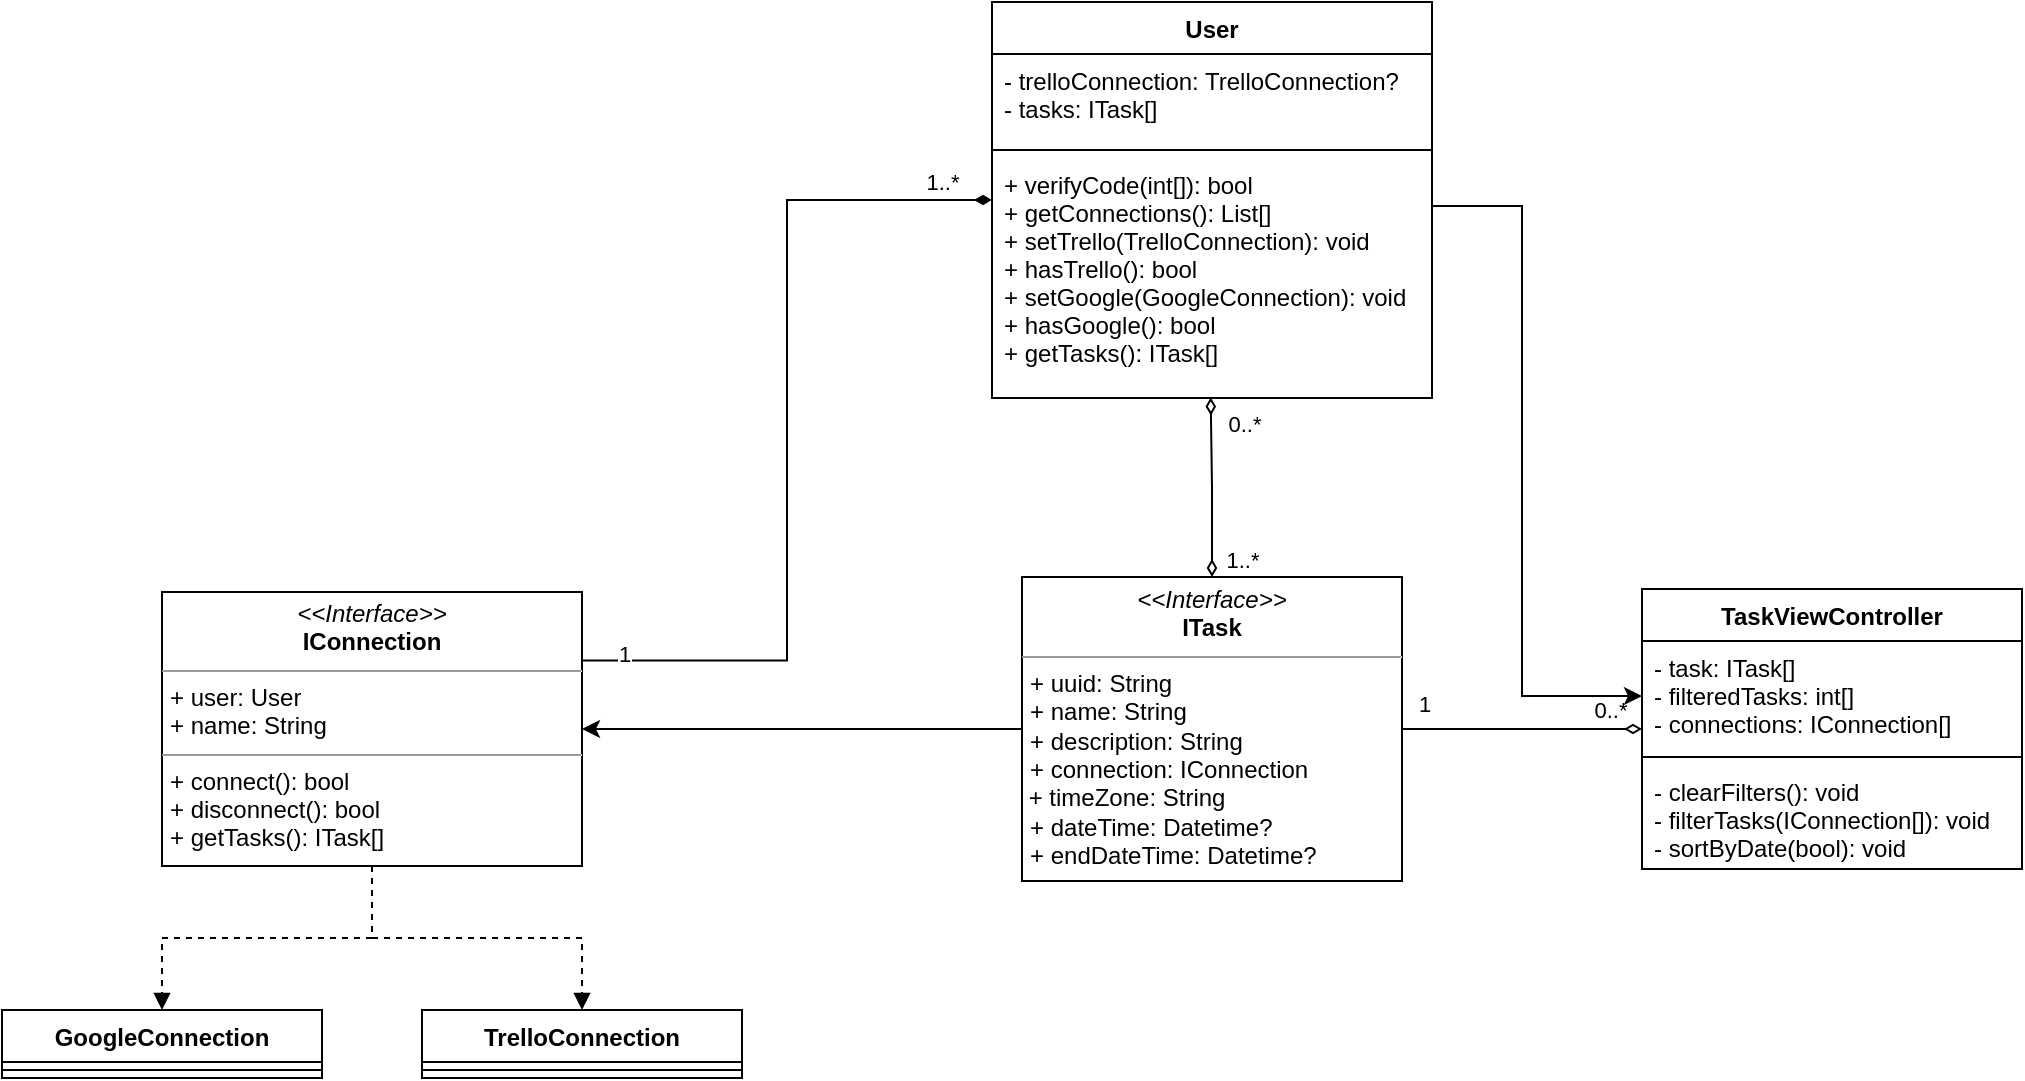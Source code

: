<mxfile version="15.8.4" type="device" pages="8"><diagram name="objects" id="c4acf3e9-155e-7222-9cf6-157b1a14988f"><mxGraphModel dx="600" dy="481" grid="1" gridSize="10" guides="1" tooltips="1" connect="1" arrows="1" fold="1" page="1" pageScale="1" pageWidth="1100" pageHeight="850" background="none" math="0" shadow="0"><root><mxCell id="0"/><mxCell id="1" parent="0"/><mxCell id="479FMBqaORpaTtingYBn-34" style="edgeStyle=orthogonalEdgeStyle;rounded=0;orthogonalLoop=1;jettySize=auto;html=1;entryX=0.497;entryY=0.998;entryDx=0;entryDy=0;entryPerimeter=0;endArrow=diamondThin;endFill=0;startArrow=diamondThin;startFill=0;labelBackgroundColor=none;" parent="1" source="qAG87HGqs31yL2ftmN4N-1" target="qAG87HGqs31yL2ftmN4N-6" edge="1"><mxGeometry relative="1" as="geometry"/></mxCell><mxCell id="479FMBqaORpaTtingYBn-35" value="1..*" style="edgeLabel;html=1;align=center;verticalAlign=middle;resizable=0;points=[];labelBackgroundColor=none;" parent="479FMBqaORpaTtingYBn-34" vertex="1" connectable="0"><mxGeometry x="-0.153" y="-3" relative="1" as="geometry"><mxPoint x="12" y="30" as="offset"/></mxGeometry></mxCell><mxCell id="479FMBqaORpaTtingYBn-36" value="0..*" style="edgeLabel;html=1;align=center;verticalAlign=middle;resizable=0;points=[];labelBackgroundColor=none;" parent="479FMBqaORpaTtingYBn-34" vertex="1" connectable="0"><mxGeometry x="0.704" relative="1" as="geometry"><mxPoint x="16" as="offset"/></mxGeometry></mxCell><mxCell id="wJxzQ62k1vTJV0vwS_uj-3" style="edgeStyle=orthogonalEdgeStyle;rounded=0;orthogonalLoop=1;jettySize=auto;html=1;entryX=1;entryY=0.5;entryDx=0;entryDy=0;" edge="1" parent="1" source="qAG87HGqs31yL2ftmN4N-1" target="qAG87HGqs31yL2ftmN4N-2"><mxGeometry relative="1" as="geometry"/></mxCell><mxCell id="wJxzQ62k1vTJV0vwS_uj-4" style="edgeStyle=orthogonalEdgeStyle;rounded=0;orthogonalLoop=1;jettySize=auto;html=1;endArrow=diamondThin;endFill=0;" edge="1" parent="1" source="qAG87HGqs31yL2ftmN4N-1" target="qAG87HGqs31yL2ftmN4N-14"><mxGeometry relative="1" as="geometry"/></mxCell><mxCell id="wJxzQ62k1vTJV0vwS_uj-5" value="0..*" style="edgeLabel;html=1;align=center;verticalAlign=middle;resizable=0;points=[];" vertex="1" connectable="0" parent="wJxzQ62k1vTJV0vwS_uj-4"><mxGeometry x="0.733" y="1" relative="1" as="geometry"><mxPoint y="-9" as="offset"/></mxGeometry></mxCell><mxCell id="wJxzQ62k1vTJV0vwS_uj-6" value="1" style="edgeLabel;html=1;align=center;verticalAlign=middle;resizable=0;points=[];" vertex="1" connectable="0" parent="wJxzQ62k1vTJV0vwS_uj-4"><mxGeometry x="-0.813" y="1" relative="1" as="geometry"><mxPoint y="-12" as="offset"/></mxGeometry></mxCell><mxCell id="qAG87HGqs31yL2ftmN4N-1" value="&lt;p style=&quot;margin: 0px ; margin-top: 4px ; text-align: center&quot;&gt;&lt;i&gt;&amp;lt;&amp;lt;Interface&amp;gt;&amp;gt;&lt;/i&gt;&lt;br&gt;&lt;b&gt;ITask&lt;/b&gt;&lt;/p&gt;&lt;hr size=&quot;1&quot;&gt;&lt;p style=&quot;margin: 0px ; margin-left: 4px&quot;&gt;+ uuid: String&lt;br&gt;+ name: String&lt;/p&gt;&lt;p style=&quot;margin: 0px ; margin-left: 4px&quot;&gt;+ description: String&lt;/p&gt;&lt;p style=&quot;margin: 0px ; margin-left: 4px&quot;&gt;+ connection: IConnection&lt;/p&gt;&amp;nbsp;+ timeZone: String&lt;p style=&quot;margin: 0px ; margin-left: 4px&quot;&gt;+ dateTime: Datetime?&lt;/p&gt;&lt;p style=&quot;margin: 0px ; margin-left: 4px&quot;&gt;+ endDateTime: Datetime?&lt;/p&gt;&lt;hr size=&quot;1&quot;&gt;&lt;p style=&quot;margin: 0px ; margin-left: 4px&quot;&gt;&lt;br&gt;&lt;/p&gt;" style="verticalAlign=top;align=left;overflow=fill;fontSize=12;fontFamily=Helvetica;html=1;labelBackgroundColor=none;" parent="1" vertex="1"><mxGeometry x="560" y="417.5" width="190" height="152" as="geometry"/></mxCell><mxCell id="479FMBqaORpaTtingYBn-51" style="edgeStyle=orthogonalEdgeStyle;rounded=0;orthogonalLoop=1;jettySize=auto;html=1;dashed=1;startArrow=none;startFill=0;endArrow=block;endFill=1;labelBackgroundColor=none;" parent="1" source="qAG87HGqs31yL2ftmN4N-2" target="qAG87HGqs31yL2ftmN4N-41" edge="1"><mxGeometry relative="1" as="geometry"/></mxCell><mxCell id="479FMBqaORpaTtingYBn-52" style="edgeStyle=orthogonalEdgeStyle;rounded=0;orthogonalLoop=1;jettySize=auto;html=1;entryX=0.5;entryY=0;entryDx=0;entryDy=0;dashed=1;startArrow=none;startFill=0;endArrow=block;endFill=1;labelBackgroundColor=none;" parent="1" source="qAG87HGqs31yL2ftmN4N-2" target="qAG87HGqs31yL2ftmN4N-37" edge="1"><mxGeometry relative="1" as="geometry"/></mxCell><mxCell id="qAG87HGqs31yL2ftmN4N-2" value="&lt;p style=&quot;margin: 0px ; margin-top: 4px ; text-align: center&quot;&gt;&lt;i&gt;&amp;lt;&amp;lt;Interface&amp;gt;&amp;gt;&lt;/i&gt;&lt;br&gt;&lt;b&gt;IConnection&lt;/b&gt;&lt;/p&gt;&lt;hr size=&quot;1&quot;&gt;&lt;p style=&quot;margin: 0px ; margin-left: 4px&quot;&gt;+ user: User&lt;/p&gt;&lt;p style=&quot;margin: 0px ; margin-left: 4px&quot;&gt;+ name: String&lt;/p&gt;&lt;hr size=&quot;1&quot;&gt;&lt;p style=&quot;margin: 0px ; margin-left: 4px&quot;&gt;&lt;span&gt;+ connect(): bool&lt;/span&gt;&lt;/p&gt;&lt;p style=&quot;margin: 0px ; margin-left: 4px&quot;&gt;&lt;span&gt;+ disconnect(): bool&lt;/span&gt;&lt;/p&gt;&lt;p style=&quot;margin: 0px ; margin-left: 4px&quot;&gt;&lt;span&gt;+ getTasks(): ITask[]&amp;nbsp;&lt;/span&gt;&lt;br&gt;&lt;/p&gt;" style="verticalAlign=top;align=left;overflow=fill;fontSize=12;fontFamily=Helvetica;html=1;labelBackgroundColor=none;" parent="1" vertex="1"><mxGeometry x="130" y="425" width="210" height="137" as="geometry"/></mxCell><mxCell id="479FMBqaORpaTtingYBn-46" style="edgeStyle=orthogonalEdgeStyle;rounded=0;orthogonalLoop=1;jettySize=auto;html=1;startArrow=none;startFill=0;endArrow=classic;endFill=1;entryX=0;entryY=0.5;entryDx=0;entryDy=0;labelBackgroundColor=none;" parent="1" source="qAG87HGqs31yL2ftmN4N-3" target="qAG87HGqs31yL2ftmN4N-15" edge="1"><mxGeometry relative="1" as="geometry"><Array as="points"><mxPoint x="810" y="232"/><mxPoint x="810" y="477"/><mxPoint x="870" y="477"/></Array></mxGeometry></mxCell><mxCell id="wJxzQ62k1vTJV0vwS_uj-7" style="edgeStyle=orthogonalEdgeStyle;rounded=0;orthogonalLoop=1;jettySize=auto;html=1;entryX=1;entryY=0.25;entryDx=0;entryDy=0;endArrow=none;endFill=0;startArrow=diamondThin;startFill=1;" edge="1" parent="1" source="qAG87HGqs31yL2ftmN4N-3" target="qAG87HGqs31yL2ftmN4N-2"><mxGeometry relative="1" as="geometry"/></mxCell><mxCell id="wJxzQ62k1vTJV0vwS_uj-9" value="1..*" style="edgeLabel;html=1;align=center;verticalAlign=middle;resizable=0;points=[];" vertex="1" connectable="0" parent="wJxzQ62k1vTJV0vwS_uj-7"><mxGeometry x="-0.883" y="-4" relative="1" as="geometry"><mxPoint y="-5" as="offset"/></mxGeometry></mxCell><mxCell id="wJxzQ62k1vTJV0vwS_uj-10" value="1" style="edgeLabel;html=1;align=center;verticalAlign=middle;resizable=0;points=[];" vertex="1" connectable="0" parent="wJxzQ62k1vTJV0vwS_uj-7"><mxGeometry x="0.906" y="-4" relative="1" as="geometry"><mxPoint as="offset"/></mxGeometry></mxCell><mxCell id="qAG87HGqs31yL2ftmN4N-3" value="User" style="swimlane;fontStyle=1;align=center;verticalAlign=top;childLayout=stackLayout;horizontal=1;startSize=26;horizontalStack=0;resizeParent=1;resizeParentMax=0;resizeLast=0;collapsible=1;marginBottom=0;fillColor=#FFFFFF;labelBackgroundColor=none;" parent="1" vertex="1"><mxGeometry x="545" y="130" width="220" height="198" as="geometry"/></mxCell><mxCell id="qAG87HGqs31yL2ftmN4N-4" value="- trelloConnection: TrelloConnection?&#10;- tasks: ITask[]" style="text;strokeColor=none;fillColor=none;align=left;verticalAlign=top;spacingLeft=4;spacingRight=4;overflow=hidden;rotatable=0;points=[[0,0.5],[1,0.5]];portConstraint=eastwest;labelBackgroundColor=none;" parent="qAG87HGqs31yL2ftmN4N-3" vertex="1"><mxGeometry y="26" width="220" height="44" as="geometry"/></mxCell><mxCell id="qAG87HGqs31yL2ftmN4N-5" value="" style="line;strokeWidth=1;fillColor=none;align=left;verticalAlign=middle;spacingTop=-1;spacingLeft=3;spacingRight=3;rotatable=0;labelPosition=right;points=[];portConstraint=eastwest;labelBackgroundColor=none;" parent="qAG87HGqs31yL2ftmN4N-3" vertex="1"><mxGeometry y="70" width="220" height="8" as="geometry"/></mxCell><mxCell id="qAG87HGqs31yL2ftmN4N-6" value="+ verifyCode(int[]): bool&#10;+ getConnections(): List[]&#10;+ setTrello(TrelloConnection): void&#10;+ hasTrello(): bool&#10;+ setGoogle(GoogleConnection): void&#10;+ hasGoogle(): bool&#10;+ getTasks(): ITask[]" style="text;strokeColor=none;fillColor=none;align=left;verticalAlign=top;spacingLeft=4;spacingRight=4;overflow=hidden;rotatable=0;points=[[0,0.5],[1,0.5]];portConstraint=eastwest;labelBackgroundColor=none;" parent="qAG87HGqs31yL2ftmN4N-3" vertex="1"><mxGeometry y="78" width="220" height="120" as="geometry"/></mxCell><mxCell id="qAG87HGqs31yL2ftmN4N-14" value="TaskViewController" style="swimlane;fontStyle=1;align=center;verticalAlign=top;childLayout=stackLayout;horizontal=1;startSize=26;horizontalStack=0;resizeParent=1;resizeParentMax=0;resizeLast=0;collapsible=1;marginBottom=0;fillColor=#FFFFFF;labelBackgroundColor=none;" parent="1" vertex="1"><mxGeometry x="870" y="423.5" width="190" height="140" as="geometry"/></mxCell><mxCell id="qAG87HGqs31yL2ftmN4N-15" value="- task: ITask[]&#10;- filteredTasks: int[]&#10;- connections: IConnection[]" style="text;strokeColor=none;fillColor=none;align=left;verticalAlign=top;spacingLeft=4;spacingRight=4;overflow=hidden;rotatable=0;points=[[0,0.5],[1,0.5]];portConstraint=eastwest;labelBackgroundColor=none;" parent="qAG87HGqs31yL2ftmN4N-14" vertex="1"><mxGeometry y="26" width="190" height="54" as="geometry"/></mxCell><mxCell id="qAG87HGqs31yL2ftmN4N-16" value="" style="line;strokeWidth=1;fillColor=none;align=left;verticalAlign=middle;spacingTop=-1;spacingLeft=3;spacingRight=3;rotatable=0;labelPosition=right;points=[];portConstraint=eastwest;labelBackgroundColor=none;" parent="qAG87HGqs31yL2ftmN4N-14" vertex="1"><mxGeometry y="80" width="190" height="8" as="geometry"/></mxCell><mxCell id="qAG87HGqs31yL2ftmN4N-17" value="- clearFilters(): void&#10;- filterTasks(IConnection[]): void&#10;- sortByDate(bool): void" style="text;strokeColor=none;fillColor=none;align=left;verticalAlign=top;spacingLeft=4;spacingRight=4;overflow=hidden;rotatable=0;points=[[0,0.5],[1,0.5]];portConstraint=eastwest;labelBackgroundColor=none;" parent="qAG87HGqs31yL2ftmN4N-14" vertex="1"><mxGeometry y="88" width="190" height="52" as="geometry"/></mxCell><mxCell id="qAG87HGqs31yL2ftmN4N-37" value="TrelloConnection" style="swimlane;fontStyle=1;align=center;verticalAlign=top;childLayout=stackLayout;horizontal=1;startSize=26;horizontalStack=0;resizeParent=1;resizeParentMax=0;resizeLast=0;collapsible=1;marginBottom=0;fillColor=#FFFFFF;labelBackgroundColor=none;" parent="1" vertex="1"><mxGeometry x="260" y="634" width="160" height="34" as="geometry"/></mxCell><mxCell id="qAG87HGqs31yL2ftmN4N-39" value="" style="line;strokeWidth=1;fillColor=none;align=left;verticalAlign=middle;spacingTop=-1;spacingLeft=3;spacingRight=3;rotatable=0;labelPosition=right;points=[];portConstraint=eastwest;labelBackgroundColor=none;" parent="qAG87HGqs31yL2ftmN4N-37" vertex="1"><mxGeometry y="26" width="160" height="8" as="geometry"/></mxCell><mxCell id="qAG87HGqs31yL2ftmN4N-41" value="GoogleConnection" style="swimlane;fontStyle=1;align=center;verticalAlign=top;childLayout=stackLayout;horizontal=1;startSize=26;horizontalStack=0;resizeParent=1;resizeParentMax=0;resizeLast=0;collapsible=1;marginBottom=0;fillColor=#FFFFFF;labelBackgroundColor=none;" parent="1" vertex="1"><mxGeometry x="50" y="634" width="160" height="34" as="geometry"/></mxCell><mxCell id="qAG87HGqs31yL2ftmN4N-43" value="" style="line;strokeWidth=1;fillColor=none;align=left;verticalAlign=middle;spacingTop=-1;spacingLeft=3;spacingRight=3;rotatable=0;labelPosition=right;points=[];portConstraint=eastwest;labelBackgroundColor=none;" parent="qAG87HGqs31yL2ftmN4N-41" vertex="1"><mxGeometry y="26" width="160" height="8" as="geometry"/></mxCell></root></mxGraphModel></diagram><diagram id="hicM_VRNkgBod7-8KeGH" name="ValidateUser"><mxGraphModel dx="2942" dy="1225" grid="1" gridSize="10" guides="1" tooltips="1" connect="1" arrows="1" fold="1" page="1" pageScale="1" pageWidth="1100" pageHeight="850" math="0" shadow="0"><root><mxCell id="VE0CXo0zXC8THu6webNj-0"/><mxCell id="VE0CXo0zXC8THu6webNj-1" parent="VE0CXo0zXC8THu6webNj-0"/><mxCell id="9j-a7yuQffWywCMtLHny-0" value="ValidateUser" style="shape=umlFrame;whiteSpace=wrap;html=1;labelBackgroundColor=default;fillColor=default;width=150;height=30;" parent="VE0CXo0zXC8THu6webNj-1" vertex="1"><mxGeometry x="10" y="10" width="450" height="250" as="geometry"/></mxCell><mxCell id="Cuh77TP77Z4yjUwXI4Io-0" value="" style="shape=umlLifeline;participant=umlActor;perimeter=lifelinePerimeter;whiteSpace=wrap;html=1;container=1;collapsible=0;recursiveResize=0;verticalAlign=top;spacingTop=36;outlineConnect=0;" parent="VE0CXo0zXC8THu6webNj-1" vertex="1"><mxGeometry x="50" y="70" width="20" height="170" as="geometry"/></mxCell><mxCell id="0GEr8mqfMvq5lsfHQbk6-0" value="" style="html=1;points=[];perimeter=orthogonalPerimeter;" parent="Cuh77TP77Z4yjUwXI4Io-0" vertex="1"><mxGeometry x="5" y="60" width="10" height="100" as="geometry"/></mxCell><mxCell id="Cuh77TP77Z4yjUwXI4Io-1" value=":SmartMirror" style="shape=umlLifeline;perimeter=lifelinePerimeter;whiteSpace=wrap;html=1;container=1;collapsible=0;recursiveResize=0;outlineConnect=0;" parent="VE0CXo0zXC8THu6webNj-1" vertex="1"><mxGeometry x="170" y="70" width="100" height="170" as="geometry"/></mxCell><mxCell id="0GEr8mqfMvq5lsfHQbk6-1" value="" style="html=1;points=[];perimeter=orthogonalPerimeter;" parent="Cuh77TP77Z4yjUwXI4Io-1" vertex="1"><mxGeometry x="45" y="60" width="10" height="100" as="geometry"/></mxCell><mxCell id="hUw5KnaCHuZjkB6DWMlz-0" value=":User" style="shape=umlLifeline;perimeter=lifelinePerimeter;whiteSpace=wrap;html=1;container=1;collapsible=0;recursiveResize=0;outlineConnect=0;" parent="VE0CXo0zXC8THu6webNj-1" vertex="1"><mxGeometry x="330" y="70" width="100" height="170" as="geometry"/></mxCell><mxCell id="PkJLVLfTf_6x_08dS5nS-3" value="" style="html=1;points=[];perimeter=orthogonalPerimeter;" parent="hUw5KnaCHuZjkB6DWMlz-0" vertex="1"><mxGeometry x="45" y="60" width="10" height="100" as="geometry"/></mxCell><mxCell id="ztdnOOwuudm6rPmFdufF-0" value="MirrorUser" style="text;html=1;strokeColor=none;fillColor=none;align=center;verticalAlign=middle;whiteSpace=wrap;rounded=0;labelBackgroundColor=default;" parent="VE0CXo0zXC8THu6webNj-1" vertex="1"><mxGeometry x="30" y="40" width="60" height="30" as="geometry"/></mxCell><mxCell id="sweAXN6GHz_kAGWKmhMI-0" value="User[]" style="html=1;verticalAlign=bottom;endArrow=open;dashed=1;endSize=8;rounded=0;labelBackgroundColor=default;exitX=-0.1;exitY=0.306;exitDx=0;exitDy=0;exitPerimeter=0;entryX=1.029;entryY=0.298;entryDx=0;entryDy=0;entryPerimeter=0;" parent="VE0CXo0zXC8THu6webNj-1" source="0GEr8mqfMvq5lsfHQbk6-1" target="0GEr8mqfMvq5lsfHQbk6-0" edge="1"><mxGeometry relative="1" as="geometry"><mxPoint x="215.34" y="160.04" as="sourcePoint"/><mxPoint x="110" y="160" as="targetPoint"/></mxGeometry></mxCell><mxCell id="sweAXN6GHz_kAGWKmhMI-1" value="authenticate(User, String)" style="html=1;verticalAlign=bottom;endArrow=block;rounded=0;labelBackgroundColor=default;exitX=0.965;exitY=0.5;exitDx=0;exitDy=0;exitPerimeter=0;entryX=-0.084;entryY=0.5;entryDx=0;entryDy=0;entryPerimeter=0;" parent="VE0CXo0zXC8THu6webNj-1" source="0GEr8mqfMvq5lsfHQbk6-0" target="0GEr8mqfMvq5lsfHQbk6-1" edge="1"><mxGeometry width="80" relative="1" as="geometry"><mxPoint x="90" y="180" as="sourcePoint"/><mxPoint x="170" y="180" as="targetPoint"/></mxGeometry></mxCell><mxCell id="sweAXN6GHz_kAGWKmhMI-2" value="getUsers()" style="html=1;verticalAlign=bottom;endArrow=block;rounded=0;labelBackgroundColor=default;entryX=-0.003;entryY=0.098;entryDx=0;entryDy=0;entryPerimeter=0;" parent="VE0CXo0zXC8THu6webNj-1" source="0GEr8mqfMvq5lsfHQbk6-0" target="0GEr8mqfMvq5lsfHQbk6-1" edge="1"><mxGeometry width="80" relative="1" as="geometry"><mxPoint x="90" y="140" as="sourcePoint"/><mxPoint x="170" y="140" as="targetPoint"/></mxGeometry></mxCell><mxCell id="sweAXN6GHz_kAGWKmhMI-3" value="verifyCode(String)" style="html=1;verticalAlign=bottom;endArrow=block;rounded=0;labelBackgroundColor=default;exitX=0.966;exitY=0.698;exitDx=0;exitDy=0;exitPerimeter=0;entryX=0;entryY=0.7;entryDx=0;entryDy=0;entryPerimeter=0;" parent="VE0CXo0zXC8THu6webNj-1" source="0GEr8mqfMvq5lsfHQbk6-1" target="PkJLVLfTf_6x_08dS5nS-3" edge="1"><mxGeometry width="80" relative="1" as="geometry"><mxPoint x="250" y="200" as="sourcePoint"/><mxPoint x="330" y="200" as="targetPoint"/></mxGeometry></mxCell><mxCell id="sweAXN6GHz_kAGWKmhMI-4" value="bool" style="html=1;verticalAlign=bottom;endArrow=open;dashed=1;endSize=8;rounded=0;labelBackgroundColor=default;exitX=0;exitY=0.897;exitDx=0;exitDy=0;exitPerimeter=0;" parent="VE0CXo0zXC8THu6webNj-1" source="PkJLVLfTf_6x_08dS5nS-3" target="0GEr8mqfMvq5lsfHQbk6-1" edge="1"><mxGeometry relative="1" as="geometry"><mxPoint x="350" y="220" as="sourcePoint"/><mxPoint x="270" y="220" as="targetPoint"/></mxGeometry></mxCell></root></mxGraphModel></diagram><diagram name="ViewTasks" id="qxwbyWDX572zojoTOQ6J"><mxGraphModel dx="2942" dy="1225" grid="1" gridSize="10" guides="1" tooltips="1" connect="1" arrows="1" fold="1" page="1" pageScale="1" pageWidth="1100" pageHeight="850" math="0" shadow="0"><root><mxCell id="ssUZcNrl1HIFEzTQWyy0-0"/><mxCell id="ssUZcNrl1HIFEzTQWyy0-1" parent="ssUZcNrl1HIFEzTQWyy0-0"/><mxCell id="gQPjB6Xiz0OQfHeISH02-0" value="ViewTasks" style="shape=umlFrame;whiteSpace=wrap;html=1;labelBackgroundColor=default;fillColor=default;width=150;height=30;" parent="ssUZcNrl1HIFEzTQWyy0-1" vertex="1"><mxGeometry x="10" y="10" width="610" height="310" as="geometry"/></mxCell><mxCell id="ssUZcNrl1HIFEzTQWyy0-2" value="" style="shape=umlLifeline;participant=umlActor;perimeter=lifelinePerimeter;whiteSpace=wrap;html=1;container=1;collapsible=0;recursiveResize=0;verticalAlign=top;spacingTop=36;outlineConnect=0;" parent="ssUZcNrl1HIFEzTQWyy0-1" vertex="1"><mxGeometry x="50" y="70" width="20" height="230" as="geometry"/></mxCell><mxCell id="ONKqaKUq7SZZ5B4sFFMA-23" value="" style="html=1;points=[];perimeter=orthogonalPerimeter;labelBackgroundColor=default;fillColor=default;" parent="ssUZcNrl1HIFEzTQWyy0-2" vertex="1"><mxGeometry x="5" y="60" width="10" height="160" as="geometry"/></mxCell><mxCell id="ssUZcNrl1HIFEzTQWyy0-4" value=":SmartMirror" style="shape=umlLifeline;perimeter=lifelinePerimeter;whiteSpace=wrap;html=1;container=1;collapsible=0;recursiveResize=0;outlineConnect=0;" parent="ssUZcNrl1HIFEzTQWyy0-1" vertex="1"><mxGeometry x="170" y="70" width="100" height="130" as="geometry"/></mxCell><mxCell id="ssUZcNrl1HIFEzTQWyy0-8" value=":TaskViewController" style="shape=umlLifeline;perimeter=lifelinePerimeter;whiteSpace=wrap;html=1;container=1;collapsible=0;recursiveResize=0;outlineConnect=0;" parent="ssUZcNrl1HIFEzTQWyy0-1" vertex="1"><mxGeometry x="320" y="70" width="120" height="230" as="geometry"/></mxCell><mxCell id="ONKqaKUq7SZZ5B4sFFMA-25" value="" style="html=1;points=[];perimeter=orthogonalPerimeter;labelBackgroundColor=default;fillColor=default;" parent="ssUZcNrl1HIFEzTQWyy0-8" vertex="1"><mxGeometry x="55" y="80" width="10" height="140" as="geometry"/></mxCell><mxCell id="ssUZcNrl1HIFEzTQWyy0-18" value="MirrorUser" style="text;html=1;strokeColor=none;fillColor=none;align=center;verticalAlign=middle;whiteSpace=wrap;rounded=0;labelBackgroundColor=default;" parent="ssUZcNrl1HIFEzTQWyy0-1" vertex="1"><mxGeometry x="30" y="40" width="60" height="30" as="geometry"/></mxCell><mxCell id="ONKqaKUq7SZZ5B4sFFMA-1" value=":User" style="shape=umlLifeline;perimeter=lifelinePerimeter;whiteSpace=wrap;html=1;container=1;collapsible=0;recursiveResize=0;outlineConnect=0;" parent="ssUZcNrl1HIFEzTQWyy0-1" vertex="1"><mxGeometry x="490" y="70" width="100" height="230" as="geometry"/></mxCell><mxCell id="ONKqaKUq7SZZ5B4sFFMA-26" value="" style="html=1;points=[];perimeter=orthogonalPerimeter;labelBackgroundColor=default;fillColor=default;" parent="ONKqaKUq7SZZ5B4sFFMA-1" vertex="1"><mxGeometry x="45" y="100" width="10" height="40" as="geometry"/></mxCell><mxCell id="ONKqaKUq7SZZ5B4sFFMA-3" value="open task view" style="html=1;verticalAlign=bottom;endArrow=block;rounded=0;labelBackgroundColor=default;exitX=0.914;exitY=0.057;exitDx=0;exitDy=0;exitPerimeter=0;entryX=0.086;entryY=0.243;entryDx=0;entryDy=0;entryPerimeter=0;" parent="ssUZcNrl1HIFEzTQWyy0-1" source="ONKqaKUq7SZZ5B4sFFMA-23" target="ONKqaKUq7SZZ5B4sFFMA-24" edge="1"><mxGeometry width="80" relative="1" as="geometry"><mxPoint x="90" y="210" as="sourcePoint"/><mxPoint x="210" y="140" as="targetPoint"/><Array as="points"/></mxGeometry></mxCell><mxCell id="ONKqaKUq7SZZ5B4sFFMA-4" value="loadUserTasks(activeUser)" style="html=1;verticalAlign=bottom;endArrow=block;rounded=0;labelBackgroundColor=default;entryX=-0.038;entryY=0.069;entryDx=0;entryDy=0;entryPerimeter=0;" parent="ssUZcNrl1HIFEzTQWyy0-1" target="ONKqaKUq7SZZ5B4sFFMA-25" edge="1"><mxGeometry width="80" relative="1" as="geometry"><mxPoint x="219.929" y="160" as="sourcePoint"/><mxPoint x="370" y="160" as="targetPoint"/><Array as="points"/></mxGeometry></mxCell><mxCell id="ONKqaKUq7SZZ5B4sFFMA-6" value="getTasks()" style="html=1;verticalAlign=bottom;endArrow=block;rounded=0;labelBackgroundColor=default;entryX=0.105;entryY=0.24;entryDx=0;entryDy=0;entryPerimeter=0;exitX=1.01;exitY=0.212;exitDx=0;exitDy=0;exitPerimeter=0;" parent="ssUZcNrl1HIFEzTQWyy0-1" source="ONKqaKUq7SZZ5B4sFFMA-25" target="ONKqaKUq7SZZ5B4sFFMA-26" edge="1"><mxGeometry width="80" relative="1" as="geometry"><mxPoint x="390" y="180" as="sourcePoint"/><mxPoint x="539.5" y="180" as="targetPoint"/><Array as="points"/></mxGeometry></mxCell><mxCell id="ONKqaKUq7SZZ5B4sFFMA-16" value="filterTasks(IConnection[])" style="html=1;verticalAlign=bottom;endArrow=block;rounded=0;labelBackgroundColor=default;entryX=-0.033;entryY=0.76;entryDx=0;entryDy=0;entryPerimeter=0;" parent="ssUZcNrl1HIFEzTQWyy0-1" edge="1"><mxGeometry width="80" relative="1" as="geometry"><mxPoint x="65" y="240" as="sourcePoint"/><mxPoint x="374.67" y="240" as="targetPoint"/><Array as="points"/></mxGeometry></mxCell><mxCell id="ONKqaKUq7SZZ5B4sFFMA-18" value="sortByDate(bool)" style="html=1;verticalAlign=bottom;endArrow=block;rounded=0;labelBackgroundColor=default;entryX=-0.033;entryY=0.84;entryDx=0;entryDy=0;entryPerimeter=0;" parent="ssUZcNrl1HIFEzTQWyy0-1" edge="1"><mxGeometry width="80" relative="1" as="geometry"><mxPoint x="65" y="260" as="sourcePoint"/><mxPoint x="374.67" y="260" as="targetPoint"/><Array as="points"/></mxGeometry></mxCell><mxCell id="ONKqaKUq7SZZ5B4sFFMA-19" value="" style="html=1;verticalAlign=bottom;endArrow=open;dashed=1;endSize=8;rounded=0;labelBackgroundColor=default;exitX=-0.257;exitY=0.681;exitDx=0;exitDy=0;exitPerimeter=0;" parent="ssUZcNrl1HIFEzTQWyy0-1" edge="1"><mxGeometry relative="1" as="geometry"><mxPoint x="372.43" y="220.25" as="sourcePoint"/><mxPoint x="65" y="220.25" as="targetPoint"/></mxGeometry></mxCell><mxCell id="ONKqaKUq7SZZ5B4sFFMA-20" value="filteredTasks" style="edgeLabel;html=1;align=center;verticalAlign=middle;resizable=0;points=[];" parent="ONKqaKUq7SZZ5B4sFFMA-19" vertex="1" connectable="0"><mxGeometry x="-0.138" y="-1" relative="1" as="geometry"><mxPoint x="-11" y="-9" as="offset"/></mxGeometry></mxCell><mxCell id="ONKqaKUq7SZZ5B4sFFMA-21" value="" style="html=1;verticalAlign=bottom;endArrow=open;dashed=1;endSize=8;rounded=0;labelBackgroundColor=default;exitX=0.067;exitY=0.919;exitDx=0;exitDy=0;exitPerimeter=0;" parent="ssUZcNrl1HIFEzTQWyy0-1" edge="1"><mxGeometry relative="1" as="geometry"><mxPoint x="375.67" y="279.75" as="sourcePoint"/><mxPoint x="65" y="279.75" as="targetPoint"/></mxGeometry></mxCell><mxCell id="ONKqaKUq7SZZ5B4sFFMA-22" value="filteredTasks" style="edgeLabel;html=1;align=center;verticalAlign=middle;resizable=0;points=[];" parent="ONKqaKUq7SZZ5B4sFFMA-21" vertex="1" connectable="0"><mxGeometry x="-0.138" y="-1" relative="1" as="geometry"><mxPoint x="-11" y="-9" as="offset"/></mxGeometry></mxCell><mxCell id="ONKqaKUq7SZZ5B4sFFMA-24" value="" style="html=1;points=[];perimeter=orthogonalPerimeter;labelBackgroundColor=default;fillColor=default;" parent="ssUZcNrl1HIFEzTQWyy0-1" vertex="1"><mxGeometry x="215" y="130" width="10" height="40" as="geometry"/></mxCell><mxCell id="ONKqaKUq7SZZ5B4sFFMA-12" value="" style="html=1;verticalAlign=bottom;endArrow=open;dashed=1;endSize=8;rounded=0;labelBackgroundColor=default;entryX=1.033;entryY=0.599;entryDx=0;entryDy=0;entryPerimeter=0;exitX=-0.033;exitY=0.763;exitDx=0;exitDy=0;exitPerimeter=0;" parent="ssUZcNrl1HIFEzTQWyy0-1" edge="1"><mxGeometry relative="1" as="geometry"><mxPoint x="534.67" y="199.71" as="sourcePoint"/><mxPoint x="385.33" y="199.75" as="targetPoint"/></mxGeometry></mxCell><mxCell id="ONKqaKUq7SZZ5B4sFFMA-13" value="ITask[]" style="edgeLabel;html=1;align=center;verticalAlign=middle;resizable=0;points=[];" parent="ONKqaKUq7SZZ5B4sFFMA-12" vertex="1" connectable="0"><mxGeometry x="-0.138" y="-1" relative="1" as="geometry"><mxPoint x="-11" y="-9" as="offset"/></mxGeometry></mxCell></root></mxGraphModel></diagram><diagram name="ViewUnvisitedTasks" id="M4Fs6Sh7pgFPt5oZGFmm"><mxGraphModel dx="2942" dy="1225" grid="1" gridSize="10" guides="1" tooltips="1" connect="1" arrows="1" fold="1" page="1" pageScale="1" pageWidth="1100" pageHeight="850" math="0" shadow="0"><root><mxCell id="Ki6pN4W9C_8Ykn7EgMq9-0"/><mxCell id="Ki6pN4W9C_8Ykn7EgMq9-1" parent="Ki6pN4W9C_8Ykn7EgMq9-0"/><mxCell id="VWcmjscTVBo4fIG7iPxc-0" value="ViewUnvisitedTasks" style="shape=umlFrame;whiteSpace=wrap;html=1;labelBackgroundColor=default;fillColor=default;width=150;height=30;" parent="Ki6pN4W9C_8Ykn7EgMq9-1" vertex="1"><mxGeometry x="10" y="10" width="610" height="290" as="geometry"/></mxCell><mxCell id="Ki6pN4W9C_8Ykn7EgMq9-2" value="" style="shape=umlLifeline;participant=umlActor;perimeter=lifelinePerimeter;whiteSpace=wrap;html=1;container=1;collapsible=0;recursiveResize=0;verticalAlign=top;spacingTop=36;outlineConnect=0;" parent="Ki6pN4W9C_8Ykn7EgMq9-1" vertex="1"><mxGeometry x="50" y="70" width="20" height="210" as="geometry"/></mxCell><mxCell id="Ki6pN4W9C_8Ykn7EgMq9-3" value="" style="html=1;points=[];perimeter=orthogonalPerimeter;labelBackgroundColor=default;fillColor=default;" parent="Ki6pN4W9C_8Ykn7EgMq9-2" vertex="1"><mxGeometry x="5" y="60" width="10" height="140" as="geometry"/></mxCell><mxCell id="Ki6pN4W9C_8Ykn7EgMq9-4" value=":SmartMirror" style="shape=umlLifeline;perimeter=lifelinePerimeter;whiteSpace=wrap;html=1;container=1;collapsible=0;recursiveResize=0;outlineConnect=0;" parent="Ki6pN4W9C_8Ykn7EgMq9-1" vertex="1"><mxGeometry x="170" y="70" width="100" height="170" as="geometry"/></mxCell><mxCell id="Ki6pN4W9C_8Ykn7EgMq9-5" value=":TaskViewController" style="shape=umlLifeline;perimeter=lifelinePerimeter;whiteSpace=wrap;html=1;container=1;collapsible=0;recursiveResize=0;outlineConnect=0;" parent="Ki6pN4W9C_8Ykn7EgMq9-1" vertex="1"><mxGeometry x="320" y="70" width="120" height="210" as="geometry"/></mxCell><mxCell id="Ki6pN4W9C_8Ykn7EgMq9-6" value="" style="html=1;points=[];perimeter=orthogonalPerimeter;labelBackgroundColor=default;fillColor=default;" parent="Ki6pN4W9C_8Ykn7EgMq9-5" vertex="1"><mxGeometry x="55" y="80" width="10" height="120" as="geometry"/></mxCell><mxCell id="Ki6pN4W9C_8Ykn7EgMq9-7" value="MirrorUser" style="text;html=1;strokeColor=none;fillColor=none;align=center;verticalAlign=middle;whiteSpace=wrap;rounded=0;labelBackgroundColor=default;" parent="Ki6pN4W9C_8Ykn7EgMq9-1" vertex="1"><mxGeometry x="30" y="40" width="60" height="30" as="geometry"/></mxCell><mxCell id="Ki6pN4W9C_8Ykn7EgMq9-8" value=":User" style="shape=umlLifeline;perimeter=lifelinePerimeter;whiteSpace=wrap;html=1;container=1;collapsible=0;recursiveResize=0;outlineConnect=0;" parent="Ki6pN4W9C_8Ykn7EgMq9-1" vertex="1"><mxGeometry x="490" y="70" width="100" height="210" as="geometry"/></mxCell><mxCell id="Ki6pN4W9C_8Ykn7EgMq9-9" value="" style="html=1;points=[];perimeter=orthogonalPerimeter;labelBackgroundColor=default;fillColor=default;" parent="Ki6pN4W9C_8Ykn7EgMq9-8" vertex="1"><mxGeometry x="45" y="100" width="10" height="40" as="geometry"/></mxCell><mxCell id="Ki6pN4W9C_8Ykn7EgMq9-10" value="open unvisited task view" style="html=1;verticalAlign=bottom;endArrow=block;rounded=0;labelBackgroundColor=default;exitX=0.947;exitY=0.069;exitDx=0;exitDy=0;exitPerimeter=0;entryX=-0.068;entryY=0.098;entryDx=0;entryDy=0;entryPerimeter=0;" parent="Ki6pN4W9C_8Ykn7EgMq9-1" source="Ki6pN4W9C_8Ykn7EgMq9-3" target="Ki6pN4W9C_8Ykn7EgMq9-19" edge="1"><mxGeometry width="80" relative="1" as="geometry"><mxPoint x="90" y="210" as="sourcePoint"/><mxPoint x="210" y="140" as="targetPoint"/><Array as="points"/></mxGeometry></mxCell><mxCell id="Ki6pN4W9C_8Ykn7EgMq9-11" value="loadUserTasks(activeUser)" style="html=1;verticalAlign=bottom;endArrow=block;rounded=0;labelBackgroundColor=default;entryX=0.06;entryY=0.08;entryDx=0;entryDy=0;entryPerimeter=0;" parent="Ki6pN4W9C_8Ykn7EgMq9-1" target="Ki6pN4W9C_8Ykn7EgMq9-6" edge="1"><mxGeometry width="80" relative="1" as="geometry"><mxPoint x="219.929" y="160" as="sourcePoint"/><mxPoint x="370" y="160" as="targetPoint"/><Array as="points"/></mxGeometry></mxCell><mxCell id="Ki6pN4W9C_8Ykn7EgMq9-12" value="getTasks()" style="html=1;verticalAlign=bottom;endArrow=block;rounded=0;labelBackgroundColor=default;entryX=-0.053;entryY=0.247;entryDx=0;entryDy=0;entryPerimeter=0;exitX=0.923;exitY=0.243;exitDx=0;exitDy=0;exitPerimeter=0;" parent="Ki6pN4W9C_8Ykn7EgMq9-1" source="Ki6pN4W9C_8Ykn7EgMq9-6" target="Ki6pN4W9C_8Ykn7EgMq9-9" edge="1"><mxGeometry width="80" relative="1" as="geometry"><mxPoint x="390" y="180" as="sourcePoint"/><mxPoint x="539.5" y="180" as="targetPoint"/><Array as="points"/></mxGeometry></mxCell><mxCell id="Ki6pN4W9C_8Ykn7EgMq9-15" value="" style="html=1;verticalAlign=bottom;endArrow=open;dashed=1;endSize=8;rounded=0;labelBackgroundColor=default;exitX=-0.257;exitY=0.681;exitDx=0;exitDy=0;exitPerimeter=0;" parent="Ki6pN4W9C_8Ykn7EgMq9-1" edge="1"><mxGeometry relative="1" as="geometry"><mxPoint x="373.72" y="260" as="sourcePoint"/><mxPoint x="66.29" y="260" as="targetPoint"/></mxGeometry></mxCell><mxCell id="Ki6pN4W9C_8Ykn7EgMq9-16" value="filteredTasks" style="edgeLabel;html=1;align=center;verticalAlign=middle;resizable=0;points=[];" parent="Ki6pN4W9C_8Ykn7EgMq9-15" vertex="1" connectable="0"><mxGeometry x="-0.138" y="-1" relative="1" as="geometry"><mxPoint x="-11" y="-9" as="offset"/></mxGeometry></mxCell><mxCell id="Ki6pN4W9C_8Ykn7EgMq9-19" value="" style="html=1;points=[];perimeter=orthogonalPerimeter;labelBackgroundColor=default;fillColor=default;" parent="Ki6pN4W9C_8Ykn7EgMq9-1" vertex="1"><mxGeometry x="215" y="130" width="10" height="100" as="geometry"/></mxCell><mxCell id="Ki6pN4W9C_8Ykn7EgMq9-20" value="" style="html=1;verticalAlign=bottom;endArrow=open;dashed=1;endSize=8;rounded=0;labelBackgroundColor=default;entryX=1.033;entryY=0.599;entryDx=0;entryDy=0;entryPerimeter=0;exitX=-0.033;exitY=0.763;exitDx=0;exitDy=0;exitPerimeter=0;" parent="Ki6pN4W9C_8Ykn7EgMq9-1" edge="1"><mxGeometry relative="1" as="geometry"><mxPoint x="534.67" y="199.71" as="sourcePoint"/><mxPoint x="385.33" y="199.75" as="targetPoint"/></mxGeometry></mxCell><mxCell id="Ki6pN4W9C_8Ykn7EgMq9-21" value="ITask[]" style="edgeLabel;html=1;align=center;verticalAlign=middle;resizable=0;points=[];" parent="Ki6pN4W9C_8Ykn7EgMq9-20" vertex="1" connectable="0"><mxGeometry x="-0.138" y="-1" relative="1" as="geometry"><mxPoint x="-11" y="-9" as="offset"/></mxGeometry></mxCell><mxCell id="Ki6pN4W9C_8Ykn7EgMq9-13" value="filterUnvisitedTasks(bool)" style="html=1;verticalAlign=bottom;endArrow=block;rounded=0;labelBackgroundColor=default;exitX=0.993;exitY=0.901;exitDx=0;exitDy=0;exitPerimeter=0;entryX=-0.123;entryY=0.577;entryDx=0;entryDy=0;entryPerimeter=0;" parent="Ki6pN4W9C_8Ykn7EgMq9-1" source="Ki6pN4W9C_8Ykn7EgMq9-19" target="Ki6pN4W9C_8Ykn7EgMq9-6" edge="1"><mxGeometry width="80" relative="1" as="geometry"><mxPoint x="70" y="200" as="sourcePoint"/><mxPoint x="379.67" y="200" as="targetPoint"/><Array as="points"/></mxGeometry></mxCell></root></mxGraphModel></diagram><diagram name="AddNewTask" id="UniAM-QObrLPFkaUEaha"><mxGraphModel dx="933" dy="583" grid="1" gridSize="10" guides="1" tooltips="1" connect="1" arrows="1" fold="1" page="1" pageScale="1" pageWidth="1100" pageHeight="850" math="0" shadow="0"><root><mxCell id="D96RlIMZp_LAhk5kVHzX-0"/><mxCell id="D96RlIMZp_LAhk5kVHzX-1" parent="D96RlIMZp_LAhk5kVHzX-0"/><mxCell id="PB6wrULOEzZB0-a0hV7U-0" value="AddNewTask" style="shape=umlFrame;whiteSpace=wrap;html=1;labelBackgroundColor=default;fillColor=default;width=150;height=30;" vertex="1" parent="D96RlIMZp_LAhk5kVHzX-1"><mxGeometry x="10" y="10" width="730" height="290" as="geometry"/></mxCell><mxCell id="D96RlIMZp_LAhk5kVHzX-2" value="" style="shape=umlLifeline;participant=umlActor;perimeter=lifelinePerimeter;whiteSpace=wrap;html=1;container=1;collapsible=0;recursiveResize=0;verticalAlign=top;spacingTop=36;outlineConnect=0;" vertex="1" parent="D96RlIMZp_LAhk5kVHzX-1"><mxGeometry x="50" y="70" width="20" height="210" as="geometry"/></mxCell><mxCell id="D96RlIMZp_LAhk5kVHzX-3" value="" style="html=1;points=[];perimeter=orthogonalPerimeter;labelBackgroundColor=default;fillColor=default;" vertex="1" parent="D96RlIMZp_LAhk5kVHzX-2"><mxGeometry x="5" y="80" width="10" height="20" as="geometry"/></mxCell><mxCell id="D96RlIMZp_LAhk5kVHzX-4" value=":User" style="shape=umlLifeline;perimeter=lifelinePerimeter;whiteSpace=wrap;html=1;container=1;collapsible=0;recursiveResize=0;outlineConnect=0;" vertex="1" parent="D96RlIMZp_LAhk5kVHzX-1"><mxGeometry x="170" y="70" width="100" height="210" as="geometry"/></mxCell><mxCell id="D96RlIMZp_LAhk5kVHzX-5" value=":IConnection" style="shape=umlLifeline;perimeter=lifelinePerimeter;whiteSpace=wrap;html=1;container=1;collapsible=0;recursiveResize=0;outlineConnect=0;" vertex="1" parent="D96RlIMZp_LAhk5kVHzX-1"><mxGeometry x="330" y="70" width="100" height="210" as="geometry"/></mxCell><mxCell id="h8WbRalJDAQ8Wc1mw9t4-1" value="" style="html=1;points=[];perimeter=orthogonalPerimeter;labelBackgroundColor=default;fillColor=default;" vertex="1" parent="D96RlIMZp_LAhk5kVHzX-5"><mxGeometry x="45" y="60" width="10" height="120" as="geometry"/></mxCell><mxCell id="D96RlIMZp_LAhk5kVHzX-7" value="TaskCreator" style="text;html=1;strokeColor=none;fillColor=none;align=center;verticalAlign=middle;whiteSpace=wrap;rounded=0;labelBackgroundColor=default;" vertex="1" parent="D96RlIMZp_LAhk5kVHzX-1"><mxGeometry x="30" y="40" width="60" height="30" as="geometry"/></mxCell><mxCell id="D96RlIMZp_LAhk5kVHzX-10" value="create task" style="html=1;verticalAlign=bottom;endArrow=block;rounded=0;labelBackgroundColor=default;exitX=0.947;exitY=0.069;exitDx=0;exitDy=0;exitPerimeter=0;entryX=-0.068;entryY=0.098;entryDx=0;entryDy=0;entryPerimeter=0;" edge="1" parent="D96RlIMZp_LAhk5kVHzX-1"><mxGeometry width="80" relative="1" as="geometry"><mxPoint x="65.15" y="160.0" as="sourcePoint"/><mxPoint x="215.0" y="160.14" as="targetPoint"/><Array as="points"/></mxGeometry></mxCell><mxCell id="D96RlIMZp_LAhk5kVHzX-15" value="" style="html=1;points=[];perimeter=orthogonalPerimeter;labelBackgroundColor=default;fillColor=default;" vertex="1" parent="D96RlIMZp_LAhk5kVHzX-1"><mxGeometry x="215" y="130" width="10" height="140" as="geometry"/></mxCell><mxCell id="QGE4CSdt1HtHZHVpQoXq-2" value="" style="shape=umlLifeline;participant=umlActor;perimeter=lifelinePerimeter;whiteSpace=wrap;html=1;container=1;collapsible=0;recursiveResize=0;verticalAlign=top;spacingTop=36;outlineConnect=0;" vertex="1" parent="D96RlIMZp_LAhk5kVHzX-1"><mxGeometry x="690" y="65" width="20" height="215" as="geometry"/></mxCell><mxCell id="XmEImdfaj7gUBNUywNoK-1" value="" style="html=1;points=[];perimeter=orthogonalPerimeter;labelBackgroundColor=default;fillColor=default;" vertex="1" parent="QGE4CSdt1HtHZHVpQoXq-2"><mxGeometry x="5" y="185" width="10" height="20" as="geometry"/></mxCell><mxCell id="QGE4CSdt1HtHZHVpQoXq-4" value="MirrorUser" style="text;html=1;strokeColor=none;fillColor=none;align=center;verticalAlign=middle;whiteSpace=wrap;rounded=0;labelBackgroundColor=default;" vertex="1" parent="D96RlIMZp_LAhk5kVHzX-1"><mxGeometry x="670" y="35" width="60" height="30" as="geometry"/></mxCell><mxCell id="QGE4CSdt1HtHZHVpQoXq-6" value="updateTasks()" style="edgeStyle=orthogonalEdgeStyle;html=1;align=left;spacingLeft=2;endArrow=block;rounded=0;labelBackgroundColor=default;exitX=1.017;exitY=0.1;exitDx=0;exitDy=0;exitPerimeter=0;" edge="1" parent="D96RlIMZp_LAhk5kVHzX-1" source="D96RlIMZp_LAhk5kVHzX-15"><mxGeometry x="-0.002" relative="1" as="geometry"><mxPoint x="225" y="145" as="sourcePoint"/><Array as="points"><mxPoint x="225" y="140"/><mxPoint x="260" y="140"/><mxPoint x="260" y="180"/><mxPoint x="225" y="180"/></Array><mxPoint x="225" y="180" as="targetPoint"/><mxPoint as="offset"/></mxGeometry></mxCell><mxCell id="QGE4CSdt1HtHZHVpQoXq-7" value=":ITask" style="shape=umlLifeline;perimeter=lifelinePerimeter;whiteSpace=wrap;html=1;container=1;collapsible=0;recursiveResize=0;outlineConnect=0;" vertex="1" parent="D96RlIMZp_LAhk5kVHzX-1"><mxGeometry x="490" y="200" width="100" height="40" as="geometry"/></mxCell><mxCell id="h8WbRalJDAQ8Wc1mw9t4-0" value="getTasks" style="html=1;verticalAlign=bottom;endArrow=block;rounded=0;labelBackgroundColor=default;entryX=0.02;entryY=0.58;entryDx=0;entryDy=0;entryPerimeter=0;exitX=1.032;exitY=0.499;exitDx=0;exitDy=0;exitPerimeter=0;" edge="1" parent="D96RlIMZp_LAhk5kVHzX-1" source="D96RlIMZp_LAhk5kVHzX-15" target="h8WbRalJDAQ8Wc1mw9t4-1"><mxGeometry width="80" relative="1" as="geometry"><mxPoint x="230" y="200" as="sourcePoint"/><mxPoint x="340" y="240" as="targetPoint"/></mxGeometry></mxCell><mxCell id="h8WbRalJDAQ8Wc1mw9t4-2" value="ITask[]" style="html=1;verticalAlign=bottom;endArrow=open;dashed=1;endSize=8;rounded=0;labelBackgroundColor=default;exitX=-0.06;exitY=0.917;exitDx=0;exitDy=0;exitPerimeter=0;entryX=0.98;entryY=0.78;entryDx=0;entryDy=0;entryPerimeter=0;" edge="1" parent="D96RlIMZp_LAhk5kVHzX-1" source="h8WbRalJDAQ8Wc1mw9t4-1" target="D96RlIMZp_LAhk5kVHzX-15"><mxGeometry relative="1" as="geometry"><mxPoint x="350" y="220" as="sourcePoint"/><mxPoint x="270" y="220" as="targetPoint"/></mxGeometry></mxCell><mxCell id="XmEImdfaj7gUBNUywNoK-2" value="&amp;lt;&amp;lt;create&amp;gt;&amp;gt;" style="html=1;verticalAlign=bottom;endArrow=block;rounded=0;labelBackgroundColor=default;exitX=0.98;exitY=0.753;exitDx=0;exitDy=0;exitPerimeter=0;" edge="1" parent="D96RlIMZp_LAhk5kVHzX-1" source="h8WbRalJDAQ8Wc1mw9t4-1"><mxGeometry width="80" relative="1" as="geometry"><mxPoint x="430" y="220" as="sourcePoint"/><mxPoint x="490" y="220" as="targetPoint"/></mxGeometry></mxCell><mxCell id="XmEImdfaj7gUBNUywNoK-4" value="newTasks" style="html=1;verticalAlign=bottom;endArrow=block;rounded=0;labelBackgroundColor=default;entryX=-0.06;entryY=0.48;entryDx=0;entryDy=0;entryPerimeter=0;" edge="1" parent="D96RlIMZp_LAhk5kVHzX-1" source="D96RlIMZp_LAhk5kVHzX-15" target="XmEImdfaj7gUBNUywNoK-1"><mxGeometry width="80" relative="1" as="geometry"><mxPoint x="250" y="260" as="sourcePoint"/><mxPoint x="330" y="260" as="targetPoint"/></mxGeometry></mxCell></root></mxGraphModel></diagram><diagram name="ConnectAccount" id="RALUKC27SB8zQB6hw-i5"><mxGraphModel dx="933" dy="583" grid="1" gridSize="10" guides="1" tooltips="1" connect="1" arrows="1" fold="1" page="1" pageScale="1" pageWidth="1100" pageHeight="850" math="0" shadow="0"><root><mxCell id="s0YtaKVRmQurjKWi_gJP-0"/><mxCell id="s0YtaKVRmQurjKWi_gJP-1" parent="s0YtaKVRmQurjKWi_gJP-0"/><mxCell id="s0YtaKVRmQurjKWi_gJP-2" value="ConnectAccount" style="shape=umlFrame;whiteSpace=wrap;html=1;labelBackgroundColor=default;fillColor=default;width=150;height=30;" vertex="1" parent="s0YtaKVRmQurjKWi_gJP-1"><mxGeometry x="10" y="10" width="770" height="470" as="geometry"/></mxCell><mxCell id="s0YtaKVRmQurjKWi_gJP-3" value="" style="shape=umlLifeline;participant=umlActor;perimeter=lifelinePerimeter;whiteSpace=wrap;html=1;container=1;collapsible=0;recursiveResize=0;verticalAlign=top;spacingTop=36;outlineConnect=0;" vertex="1" parent="s0YtaKVRmQurjKWi_gJP-1"><mxGeometry x="50" y="70" width="20" height="390" as="geometry"/></mxCell><mxCell id="s0YtaKVRmQurjKWi_gJP-4" value="" style="html=1;points=[];perimeter=orthogonalPerimeter;labelBackgroundColor=default;fillColor=default;" vertex="1" parent="s0YtaKVRmQurjKWi_gJP-3"><mxGeometry x="5" y="60" width="10" height="320" as="geometry"/></mxCell><mxCell id="s0YtaKVRmQurjKWi_gJP-5" value=":SmartMirror" style="shape=umlLifeline;perimeter=lifelinePerimeter;whiteSpace=wrap;html=1;container=1;collapsible=0;recursiveResize=0;outlineConnect=0;" vertex="1" parent="s0YtaKVRmQurjKWi_gJP-1"><mxGeometry x="170" y="70" width="100" height="390" as="geometry"/></mxCell><mxCell id="s0YtaKVRmQurjKWi_gJP-8" value="MirrorUser" style="text;html=1;strokeColor=none;fillColor=none;align=center;verticalAlign=middle;whiteSpace=wrap;rounded=0;labelBackgroundColor=default;" vertex="1" parent="s0YtaKVRmQurjKWi_gJP-1"><mxGeometry x="30" y="40" width="60" height="30" as="geometry"/></mxCell><mxCell id="s0YtaKVRmQurjKWi_gJP-9" value=":User" style="shape=umlLifeline;perimeter=lifelinePerimeter;whiteSpace=wrap;html=1;container=1;collapsible=0;recursiveResize=0;outlineConnect=0;" vertex="1" parent="s0YtaKVRmQurjKWi_gJP-1"><mxGeometry x="490" y="70" width="100" height="390" as="geometry"/></mxCell><mxCell id="LSDEa6g1cEz6WoSQ76Io-0" value="" style="html=1;points=[];perimeter=orthogonalPerimeter;labelBackgroundColor=default;fillColor=default;" vertex="1" parent="s0YtaKVRmQurjKWi_gJP-9"><mxGeometry x="45" y="200" width="10" height="140" as="geometry"/></mxCell><mxCell id="s0YtaKVRmQurjKWi_gJP-11" value="connect account" style="html=1;verticalAlign=bottom;endArrow=block;rounded=0;labelBackgroundColor=default;" edge="1" parent="s0YtaKVRmQurjKWi_gJP-1"><mxGeometry width="80" relative="1" as="geometry"><mxPoint x="66" y="140" as="sourcePoint"/><mxPoint x="214" y="139" as="targetPoint"/><Array as="points"/></mxGeometry></mxCell><mxCell id="s0YtaKVRmQurjKWi_gJP-16" value="" style="html=1;points=[];perimeter=orthogonalPerimeter;labelBackgroundColor=default;fillColor=default;" vertex="1" parent="s0YtaKVRmQurjKWi_gJP-1"><mxGeometry x="215" y="130" width="10" height="300" as="geometry"/></mxCell><mxCell id="LSDEa6g1cEz6WoSQ76Io-1" value="addConnection(IConnection)" style="html=1;verticalAlign=bottom;endArrow=block;rounded=0;labelBackgroundColor=default;exitX=0.94;exitY=0.304;exitDx=0;exitDy=0;exitPerimeter=0;" edge="1" parent="s0YtaKVRmQurjKWi_gJP-1"><mxGeometry width="80" relative="1" as="geometry"><mxPoint x="225.0" y="280.4" as="sourcePoint"/><mxPoint x="534" y="280" as="targetPoint"/><Array as="points"/></mxGeometry></mxCell><mxCell id="S12Cpx_zJsEGxhT-PeDY-0" value="bool" style="html=1;verticalAlign=bottom;endArrow=open;dashed=1;endSize=8;rounded=0;labelBackgroundColor=default;entryX=0.9;entryY=0.508;entryDx=0;entryDy=0;entryPerimeter=0;" edge="1" parent="s0YtaKVRmQurjKWi_gJP-1"><mxGeometry x="0.387" relative="1" as="geometry"><mxPoint x="535" y="340.8" as="sourcePoint"/><mxPoint x="225" y="340" as="targetPoint"/><mxPoint as="offset"/></mxGeometry></mxCell><mxCell id="oc-P4LQPAVGgT2zCRCRa-0" value=":IConnection" style="shape=umlLifeline;perimeter=lifelinePerimeter;whiteSpace=wrap;html=1;container=1;collapsible=0;recursiveResize=0;outlineConnect=0;" vertex="1" parent="s0YtaKVRmQurjKWi_gJP-1"><mxGeometry x="330" y="220" width="100" height="110" as="geometry"/></mxCell><mxCell id="BvzofyotfIFHEEQyE4ye-3" value="" style="html=1;points=[];perimeter=orthogonalPerimeter;labelBackgroundColor=default;fillColor=default;" vertex="1" parent="oc-P4LQPAVGgT2zCRCRa-0"><mxGeometry x="45" y="70" width="10" height="40" as="geometry"/></mxCell><mxCell id="BvzofyotfIFHEEQyE4ye-4" value="getTasks()" style="html=1;verticalAlign=bottom;endArrow=block;rounded=0;labelBackgroundColor=default;" edge="1" parent="oc-P4LQPAVGgT2zCRCRa-0"><mxGeometry width="80" relative="1" as="geometry"><mxPoint x="205" y="79" as="sourcePoint"/><mxPoint x="55" y="79" as="targetPoint"/></mxGeometry></mxCell><mxCell id="oc-P4LQPAVGgT2zCRCRa-3" value="Type&amp;lt;IConnection&amp;gt;[]" style="html=1;verticalAlign=bottom;endArrow=open;dashed=1;endSize=8;rounded=0;labelBackgroundColor=default;" edge="1" parent="s0YtaKVRmQurjKWi_gJP-1"><mxGeometry relative="1" as="geometry"><mxPoint x="214" y="160" as="sourcePoint"/><mxPoint x="66" y="160" as="targetPoint"/></mxGeometry></mxCell><mxCell id="oc-P4LQPAVGgT2zCRCRa-4" value="Type&amp;lt;IConnection&amp;gt;" style="html=1;verticalAlign=bottom;endArrow=block;rounded=0;labelBackgroundColor=default;" edge="1" parent="s0YtaKVRmQurjKWi_gJP-1"><mxGeometry width="80" relative="1" as="geometry"><mxPoint x="66" y="180" as="sourcePoint"/><mxPoint x="214" y="180" as="targetPoint"/></mxGeometry></mxCell><mxCell id="oc-P4LQPAVGgT2zCRCRa-8" value="connection form" style="html=1;verticalAlign=bottom;endArrow=open;dashed=1;endSize=8;rounded=0;labelBackgroundColor=default;entryX=1.083;entryY=0.212;entryDx=0;entryDy=0;entryPerimeter=0;exitX=-0.024;exitY=0.213;exitDx=0;exitDy=0;exitPerimeter=0;" edge="1" parent="s0YtaKVRmQurjKWi_gJP-1"><mxGeometry relative="1" as="geometry"><mxPoint x="215" y="200.14" as="sourcePoint"/><mxPoint x="66.07" y="200" as="targetPoint"/></mxGeometry></mxCell><mxCell id="oc-P4LQPAVGgT2zCRCRa-9" value="account information" style="html=1;verticalAlign=bottom;endArrow=block;rounded=0;labelBackgroundColor=default;exitX=1.063;exitY=0.352;exitDx=0;exitDy=0;exitPerimeter=0;entryX=-0.083;entryY=0.352;entryDx=0;entryDy=0;entryPerimeter=0;" edge="1" parent="s0YtaKVRmQurjKWi_gJP-1"><mxGeometry width="80" relative="1" as="geometry"><mxPoint x="65.87" y="219.6" as="sourcePoint"/><mxPoint x="214.41" y="219.6" as="targetPoint"/></mxGeometry></mxCell><mxCell id="S6eAJ1LM4yiSUPRNwymm-0" value="&amp;lt;&amp;lt;create&amp;gt;&amp;gt;" style="html=1;verticalAlign=bottom;endArrow=block;rounded=0;labelBackgroundColor=default;" edge="1" parent="s0YtaKVRmQurjKWi_gJP-1"><mxGeometry width="80" relative="1" as="geometry"><mxPoint x="225" y="240" as="sourcePoint"/><mxPoint x="330" y="240" as="targetPoint"/></mxGeometry></mxCell><mxCell id="BvzofyotfIFHEEQyE4ye-6" value="ITask[]" style="html=1;verticalAlign=bottom;endArrow=open;dashed=1;endSize=8;rounded=0;labelBackgroundColor=default;" edge="1" parent="s0YtaKVRmQurjKWi_gJP-1"><mxGeometry relative="1" as="geometry"><mxPoint x="386" y="320" as="sourcePoint"/><mxPoint x="534" y="320" as="targetPoint"/></mxGeometry></mxCell><mxCell id="ttPgUQmWSPs5NIkju4Bc-0" value=":TaskViewController" style="shape=umlLifeline;perimeter=lifelinePerimeter;whiteSpace=wrap;html=1;container=1;collapsible=0;recursiveResize=0;outlineConnect=0;" vertex="1" parent="s0YtaKVRmQurjKWi_gJP-1"><mxGeometry x="640" y="70" width="120" height="390" as="geometry"/></mxCell><mxCell id="ttPgUQmWSPs5NIkju4Bc-1" value="" style="html=1;points=[];perimeter=orthogonalPerimeter;labelBackgroundColor=default;fillColor=default;" vertex="1" parent="ttPgUQmWSPs5NIkju4Bc-0"><mxGeometry x="55" y="200" width="10" height="180" as="geometry"/></mxCell><mxCell id="flRt_SN0WTWiZCsKkUbg-0" value="loadUserTasks(User)" style="html=1;verticalAlign=bottom;endArrow=block;rounded=0;labelBackgroundColor=default;" edge="1" parent="s0YtaKVRmQurjKWi_gJP-1"><mxGeometry width="80" relative="1" as="geometry"><mxPoint x="225" y="360" as="sourcePoint"/><mxPoint x="694" y="360" as="targetPoint"/></mxGeometry></mxCell><mxCell id="zIxQAwJZyrQfY9vbUuZH-0" value="getTasks()" style="html=1;verticalAlign=bottom;endArrow=block;rounded=0;labelBackgroundColor=default;" edge="1" parent="s0YtaKVRmQurjKWi_gJP-1"><mxGeometry width="80" relative="1" as="geometry"><mxPoint x="694" y="379" as="sourcePoint"/><mxPoint x="545" y="380" as="targetPoint"/><Array as="points"/></mxGeometry></mxCell><mxCell id="zIxQAwJZyrQfY9vbUuZH-1" value="" style="html=1;verticalAlign=bottom;endArrow=open;dashed=1;endSize=8;rounded=0;labelBackgroundColor=default;" edge="1" parent="s0YtaKVRmQurjKWi_gJP-1"><mxGeometry relative="1" as="geometry"><mxPoint x="546" y="400" as="sourcePoint"/><mxPoint x="694" y="400" as="targetPoint"/></mxGeometry></mxCell><mxCell id="zIxQAwJZyrQfY9vbUuZH-2" value="ITask[]" style="edgeLabel;html=1;align=center;verticalAlign=middle;resizable=0;points=[];" vertex="1" connectable="0" parent="zIxQAwJZyrQfY9vbUuZH-1"><mxGeometry x="-0.138" y="-1" relative="1" as="geometry"><mxPoint x="-11" y="-9" as="offset"/></mxGeometry></mxCell><mxCell id="zIxQAwJZyrQfY9vbUuZH-3" value="filterTasks(IConnection[])" style="html=1;verticalAlign=bottom;endArrow=block;rounded=0;labelBackgroundColor=default;" edge="1" parent="s0YtaKVRmQurjKWi_gJP-1"><mxGeometry width="80" relative="1" as="geometry"><mxPoint x="225" y="420" as="sourcePoint"/><mxPoint x="694" y="420" as="targetPoint"/></mxGeometry></mxCell><mxCell id="AOtSdS6tYo2cTpG6GyUZ-0" value="filteredTasks" style="html=1;verticalAlign=bottom;endArrow=open;dashed=1;endSize=8;rounded=0;labelBackgroundColor=default;" edge="1" parent="s0YtaKVRmQurjKWi_gJP-1"><mxGeometry x="-0.002" relative="1" as="geometry"><mxPoint x="694" y="440" as="sourcePoint"/><mxPoint x="65" y="440" as="targetPoint"/><mxPoint as="offset"/></mxGeometry></mxCell></root></mxGraphModel></diagram><diagram name="AddNewUser" id="8zmB_uFg9qnxNIe7DjzL"><mxGraphModel dx="933" dy="583" grid="1" gridSize="10" guides="1" tooltips="1" connect="1" arrows="1" fold="1" page="1" pageScale="1" pageWidth="1100" pageHeight="850" math="0" shadow="0"><root><mxCell id="AvGcn0IZhNKd96oVkTQ--0"/><mxCell id="AvGcn0IZhNKd96oVkTQ--1" parent="AvGcn0IZhNKd96oVkTQ--0"/><mxCell id="AvGcn0IZhNKd96oVkTQ--2" value="AddNewUser" style="shape=umlFrame;whiteSpace=wrap;html=1;labelBackgroundColor=default;fillColor=default;width=150;height=30;" vertex="1" parent="AvGcn0IZhNKd96oVkTQ--1"><mxGeometry x="10" y="10" width="600" height="300" as="geometry"/></mxCell><mxCell id="AvGcn0IZhNKd96oVkTQ--3" value="" style="shape=umlLifeline;participant=umlActor;perimeter=lifelinePerimeter;whiteSpace=wrap;html=1;container=1;collapsible=0;recursiveResize=0;verticalAlign=top;spacingTop=36;outlineConnect=0;" vertex="1" parent="AvGcn0IZhNKd96oVkTQ--1"><mxGeometry x="50" y="70" width="20" height="190" as="geometry"/></mxCell><mxCell id="AvGcn0IZhNKd96oVkTQ--4" value="" style="html=1;points=[];perimeter=orthogonalPerimeter;" vertex="1" parent="AvGcn0IZhNKd96oVkTQ--3"><mxGeometry x="5" y="60" width="10" height="20" as="geometry"/></mxCell><mxCell id="AvGcn0IZhNKd96oVkTQ--5" value=":SmartMirror" style="shape=umlLifeline;perimeter=lifelinePerimeter;whiteSpace=wrap;html=1;container=1;collapsible=0;recursiveResize=0;outlineConnect=0;" vertex="1" parent="AvGcn0IZhNKd96oVkTQ--1"><mxGeometry x="170" y="70" width="100" height="190" as="geometry"/></mxCell><mxCell id="AvGcn0IZhNKd96oVkTQ--6" value="" style="html=1;points=[];perimeter=orthogonalPerimeter;" vertex="1" parent="AvGcn0IZhNKd96oVkTQ--5"><mxGeometry x="45" y="60" width="10" height="120" as="geometry"/></mxCell><mxCell id="5le0HdcljFOFocFQcJ6p-1" value="Type&amp;lt;IConnection&amp;gt;[]" style="html=1;verticalAlign=bottom;endArrow=block;rounded=0;labelBackgroundColor=default;dashed=1;" edge="1" parent="AvGcn0IZhNKd96oVkTQ--5"><mxGeometry y="-20" width="80" relative="1" as="geometry"><mxPoint x="55" y="170" as="sourcePoint"/><mxPoint x="365" y="170" as="targetPoint"/><mxPoint as="offset"/></mxGeometry></mxCell><mxCell id="AvGcn0IZhNKd96oVkTQ--7" value=":User" style="shape=umlLifeline;perimeter=lifelinePerimeter;whiteSpace=wrap;html=1;container=1;collapsible=0;recursiveResize=0;outlineConnect=0;" vertex="1" parent="AvGcn0IZhNKd96oVkTQ--1"><mxGeometry x="330" y="190" width="100" height="40" as="geometry"/></mxCell><mxCell id="IjmfuonT4gKCInJBZ2CE-3" value="&amp;lt;&amp;lt;create&amp;gt;&amp;gt;" style="html=1;verticalAlign=bottom;endArrow=block;rounded=0;labelBackgroundColor=default;" edge="1" parent="AvGcn0IZhNKd96oVkTQ--7"><mxGeometry width="80" relative="1" as="geometry"><mxPoint x="-105" y="20" as="sourcePoint"/><mxPoint x="-1" y="20" as="targetPoint"/></mxGeometry></mxCell><mxCell id="AvGcn0IZhNKd96oVkTQ--9" value="Existing&lt;br&gt;MirrorUser" style="text;html=1;strokeColor=none;fillColor=none;align=center;verticalAlign=middle;whiteSpace=wrap;rounded=0;labelBackgroundColor=default;" vertex="1" parent="AvGcn0IZhNKd96oVkTQ--1"><mxGeometry x="30" y="40" width="60" height="30" as="geometry"/></mxCell><mxCell id="AvGcn0IZhNKd96oVkTQ--12" value="add user" style="html=1;verticalAlign=bottom;endArrow=block;rounded=0;labelBackgroundColor=default;entryX=-0.003;entryY=0.098;entryDx=0;entryDy=0;entryPerimeter=0;" edge="1" parent="AvGcn0IZhNKd96oVkTQ--1" source="AvGcn0IZhNKd96oVkTQ--4" target="AvGcn0IZhNKd96oVkTQ--6"><mxGeometry width="80" relative="1" as="geometry"><mxPoint x="90" y="140" as="sourcePoint"/><mxPoint x="170" y="140" as="targetPoint"/></mxGeometry></mxCell><mxCell id="AvGcn0IZhNKd96oVkTQ--16" value="" style="shape=umlLifeline;participant=umlActor;perimeter=lifelinePerimeter;whiteSpace=wrap;html=1;container=1;collapsible=0;recursiveResize=0;verticalAlign=top;spacingTop=36;outlineConnect=0;" vertex="1" parent="AvGcn0IZhNKd96oVkTQ--1"><mxGeometry x="530" y="70" width="20" height="190" as="geometry"/></mxCell><mxCell id="AvGcn0IZhNKd96oVkTQ--17" value="" style="html=1;points=[];perimeter=orthogonalPerimeter;" vertex="1" parent="AvGcn0IZhNKd96oVkTQ--16"><mxGeometry x="5" y="80" width="10" height="100" as="geometry"/></mxCell><mxCell id="AvGcn0IZhNKd96oVkTQ--18" value="New&lt;br&gt;MirrorUser" style="text;html=1;strokeColor=none;fillColor=none;align=center;verticalAlign=middle;whiteSpace=wrap;rounded=0;labelBackgroundColor=default;" vertex="1" parent="AvGcn0IZhNKd96oVkTQ--1"><mxGeometry x="510" y="40" width="60" height="30" as="geometry"/></mxCell><mxCell id="IjmfuonT4gKCInJBZ2CE-0" value="new user form" style="html=1;verticalAlign=bottom;endArrow=open;dashed=1;endSize=8;rounded=0;labelBackgroundColor=default;" edge="1" parent="AvGcn0IZhNKd96oVkTQ--1"><mxGeometry relative="1" as="geometry"><mxPoint x="226" y="160" as="sourcePoint"/><mxPoint x="534" y="160" as="targetPoint"/></mxGeometry></mxCell><mxCell id="IjmfuonT4gKCInJBZ2CE-2" value="new user information" style="html=1;verticalAlign=bottom;endArrow=block;rounded=0;labelBackgroundColor=default;" edge="1" parent="AvGcn0IZhNKd96oVkTQ--1"><mxGeometry width="80" relative="1" as="geometry"><mxPoint x="535" y="179" as="sourcePoint"/><mxPoint x="225" y="180" as="targetPoint"/></mxGeometry></mxCell><mxCell id="5le0HdcljFOFocFQcJ6p-4" value="Continue with ConnectAccount from Type&amp;lt;IConnection&amp;gt;[]" style="text;html=1;strokeColor=none;fillColor=none;align=center;verticalAlign=middle;whiteSpace=wrap;rounded=0;labelBackgroundColor=default;" vertex="1" parent="AvGcn0IZhNKd96oVkTQ--1"><mxGeometry x="220" y="270" width="320" height="30" as="geometry"/></mxCell></root></mxGraphModel></diagram><diagram name="AddInitialUser" id="y0HK8-hqmeiOjIimUZHV"><mxGraphModel dx="653" dy="408" grid="1" gridSize="10" guides="1" tooltips="1" connect="1" arrows="1" fold="1" page="1" pageScale="1" pageWidth="1100" pageHeight="850" math="0" shadow="0"><root><mxCell id="u280yyjuqFsZ8Tquw3wr-0"/><mxCell id="u280yyjuqFsZ8Tquw3wr-1" parent="u280yyjuqFsZ8Tquw3wr-0"/><mxCell id="u280yyjuqFsZ8Tquw3wr-2" value="AddInitialUser" style="shape=umlFrame;whiteSpace=wrap;html=1;labelBackgroundColor=default;fillColor=default;width=150;height=30;" vertex="1" parent="u280yyjuqFsZ8Tquw3wr-1"><mxGeometry x="10" y="10" width="450" height="260" as="geometry"/></mxCell><mxCell id="u280yyjuqFsZ8Tquw3wr-3" value="" style="shape=umlLifeline;participant=umlActor;perimeter=lifelinePerimeter;whiteSpace=wrap;html=1;container=1;collapsible=0;recursiveResize=0;verticalAlign=top;spacingTop=36;outlineConnect=0;" vertex="1" parent="u280yyjuqFsZ8Tquw3wr-1"><mxGeometry x="50" y="70" width="20" height="170" as="geometry"/></mxCell><mxCell id="u280yyjuqFsZ8Tquw3wr-4" value="" style="html=1;points=[];perimeter=orthogonalPerimeter;" vertex="1" parent="u280yyjuqFsZ8Tquw3wr-3"><mxGeometry x="5" y="60" width="10" height="100" as="geometry"/></mxCell><mxCell id="u280yyjuqFsZ8Tquw3wr-5" value=":SmartMirror" style="shape=umlLifeline;perimeter=lifelinePerimeter;whiteSpace=wrap;html=1;container=1;collapsible=0;recursiveResize=0;outlineConnect=0;" vertex="1" parent="u280yyjuqFsZ8Tquw3wr-1"><mxGeometry x="170" y="70" width="100" height="170" as="geometry"/></mxCell><mxCell id="u280yyjuqFsZ8Tquw3wr-6" value="" style="html=1;points=[];perimeter=orthogonalPerimeter;" vertex="1" parent="u280yyjuqFsZ8Tquw3wr-5"><mxGeometry x="45" y="60" width="10" height="100" as="geometry"/></mxCell><mxCell id="u280yyjuqFsZ8Tquw3wr-8" value=":User" style="shape=umlLifeline;perimeter=lifelinePerimeter;whiteSpace=wrap;html=1;container=1;collapsible=0;recursiveResize=0;outlineConnect=0;" vertex="1" parent="u280yyjuqFsZ8Tquw3wr-1"><mxGeometry x="330" y="180" width="100" height="40" as="geometry"/></mxCell><mxCell id="u280yyjuqFsZ8Tquw3wr-9" value="&amp;lt;&amp;lt;create&amp;gt;&amp;gt;" style="html=1;verticalAlign=bottom;endArrow=block;rounded=0;labelBackgroundColor=default;" edge="1" parent="u280yyjuqFsZ8Tquw3wr-8"><mxGeometry width="80" relative="1" as="geometry"><mxPoint x="-105" y="20" as="sourcePoint"/><mxPoint x="-1" y="20" as="targetPoint"/></mxGeometry></mxCell><mxCell id="u280yyjuqFsZ8Tquw3wr-10" value="MirrorUser" style="text;html=1;strokeColor=none;fillColor=none;align=center;verticalAlign=middle;whiteSpace=wrap;rounded=0;labelBackgroundColor=default;" vertex="1" parent="u280yyjuqFsZ8Tquw3wr-1"><mxGeometry x="30" y="40" width="60" height="30" as="geometry"/></mxCell><mxCell id="u280yyjuqFsZ8Tquw3wr-11" value="add user" style="html=1;verticalAlign=bottom;endArrow=block;rounded=0;labelBackgroundColor=default;entryX=-0.003;entryY=0.098;entryDx=0;entryDy=0;entryPerimeter=0;" edge="1" parent="u280yyjuqFsZ8Tquw3wr-1" source="u280yyjuqFsZ8Tquw3wr-4" target="u280yyjuqFsZ8Tquw3wr-6"><mxGeometry width="80" relative="1" as="geometry"><mxPoint x="90" y="140" as="sourcePoint"/><mxPoint x="170" y="140" as="targetPoint"/></mxGeometry></mxCell><mxCell id="u280yyjuqFsZ8Tquw3wr-15" value="new user form" style="html=1;verticalAlign=bottom;endArrow=open;dashed=1;endSize=8;rounded=0;labelBackgroundColor=default;" edge="1" parent="u280yyjuqFsZ8Tquw3wr-1"><mxGeometry relative="1" as="geometry"><mxPoint x="214" y="160" as="sourcePoint"/><mxPoint x="66" y="160" as="targetPoint"/></mxGeometry></mxCell><mxCell id="u280yyjuqFsZ8Tquw3wr-16" value="new user information" style="html=1;verticalAlign=bottom;endArrow=block;rounded=0;labelBackgroundColor=default;" edge="1" parent="u280yyjuqFsZ8Tquw3wr-1"><mxGeometry width="80" relative="1" as="geometry"><mxPoint x="65" y="180" as="sourcePoint"/><mxPoint x="214" y="180" as="targetPoint"/></mxGeometry></mxCell><mxCell id="u280yyjuqFsZ8Tquw3wr-17" value="Continue with ConnectAccount from Type&amp;lt;IConnection&amp;gt;[]" style="text;html=1;strokeColor=none;fillColor=none;align=center;verticalAlign=middle;whiteSpace=wrap;rounded=0;labelBackgroundColor=default;" vertex="1" parent="u280yyjuqFsZ8Tquw3wr-1"><mxGeometry x="30" y="240" width="400" height="30" as="geometry"/></mxCell><mxCell id="u280yyjuqFsZ8Tquw3wr-7" value="Type&amp;lt;IConnection&amp;gt;[]" style="html=1;verticalAlign=bottom;endArrow=block;rounded=0;labelBackgroundColor=default;dashed=1;" edge="1" parent="u280yyjuqFsZ8Tquw3wr-1"><mxGeometry x="0.013" width="80" relative="1" as="geometry"><mxPoint x="215" y="220" as="sourcePoint"/><mxPoint x="67" y="220" as="targetPoint"/><mxPoint as="offset"/></mxGeometry></mxCell></root></mxGraphModel></diagram></mxfile>